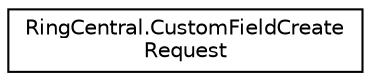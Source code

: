 digraph "Graphical Class Hierarchy"
{
 // LATEX_PDF_SIZE
  edge [fontname="Helvetica",fontsize="10",labelfontname="Helvetica",labelfontsize="10"];
  node [fontname="Helvetica",fontsize="10",shape=record];
  rankdir="LR";
  Node0 [label="RingCentral.CustomFieldCreate\lRequest",height=0.2,width=0.4,color="black", fillcolor="white", style="filled",URL="$classRingCentral_1_1CustomFieldCreateRequest.html",tooltip=" "];
}
